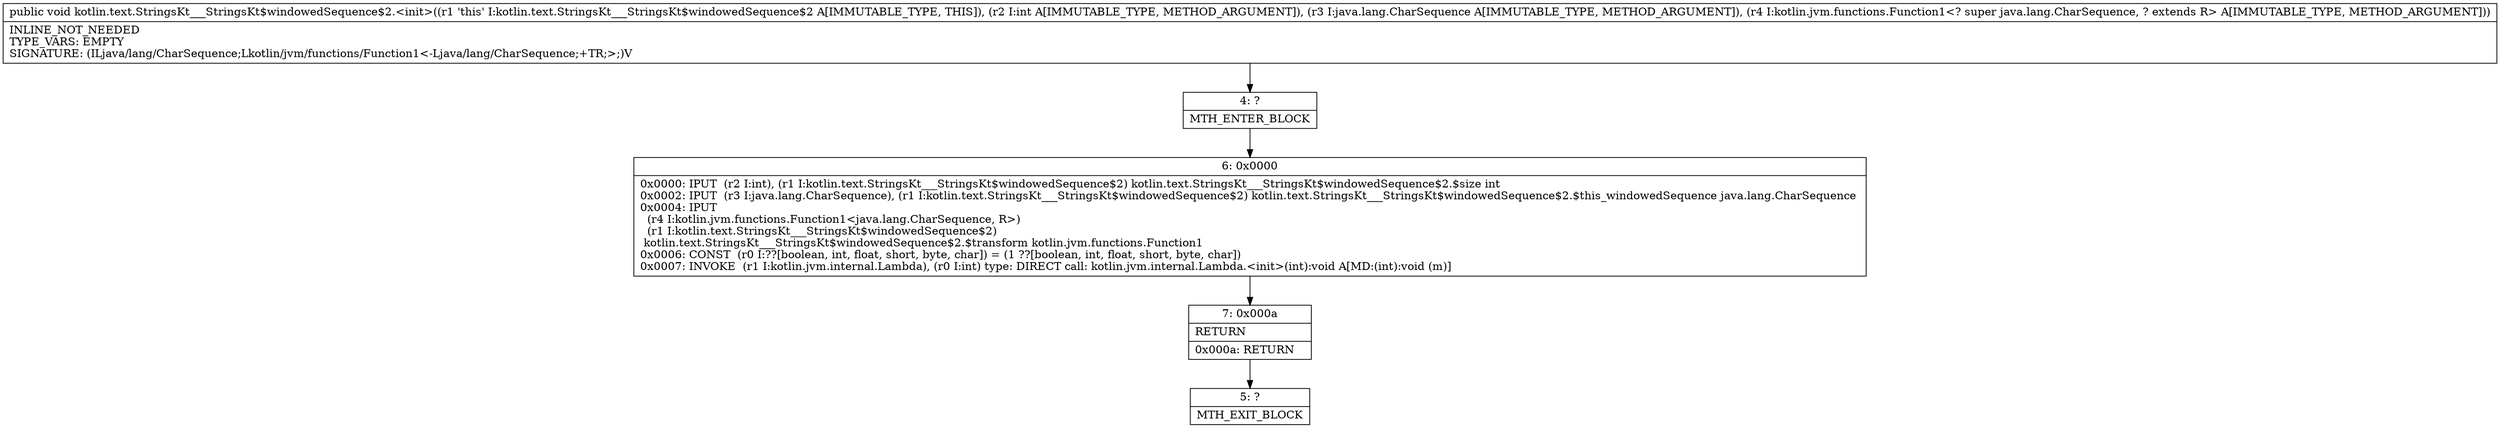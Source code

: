 digraph "CFG forkotlin.text.StringsKt___StringsKt$windowedSequence$2.\<init\>(ILjava\/lang\/CharSequence;Lkotlin\/jvm\/functions\/Function1;)V" {
Node_4 [shape=record,label="{4\:\ ?|MTH_ENTER_BLOCK\l}"];
Node_6 [shape=record,label="{6\:\ 0x0000|0x0000: IPUT  (r2 I:int), (r1 I:kotlin.text.StringsKt___StringsKt$windowedSequence$2) kotlin.text.StringsKt___StringsKt$windowedSequence$2.$size int \l0x0002: IPUT  (r3 I:java.lang.CharSequence), (r1 I:kotlin.text.StringsKt___StringsKt$windowedSequence$2) kotlin.text.StringsKt___StringsKt$windowedSequence$2.$this_windowedSequence java.lang.CharSequence \l0x0004: IPUT  \l  (r4 I:kotlin.jvm.functions.Function1\<java.lang.CharSequence, R\>)\l  (r1 I:kotlin.text.StringsKt___StringsKt$windowedSequence$2)\l kotlin.text.StringsKt___StringsKt$windowedSequence$2.$transform kotlin.jvm.functions.Function1 \l0x0006: CONST  (r0 I:??[boolean, int, float, short, byte, char]) = (1 ??[boolean, int, float, short, byte, char]) \l0x0007: INVOKE  (r1 I:kotlin.jvm.internal.Lambda), (r0 I:int) type: DIRECT call: kotlin.jvm.internal.Lambda.\<init\>(int):void A[MD:(int):void (m)]\l}"];
Node_7 [shape=record,label="{7\:\ 0x000a|RETURN\l|0x000a: RETURN   \l}"];
Node_5 [shape=record,label="{5\:\ ?|MTH_EXIT_BLOCK\l}"];
MethodNode[shape=record,label="{public void kotlin.text.StringsKt___StringsKt$windowedSequence$2.\<init\>((r1 'this' I:kotlin.text.StringsKt___StringsKt$windowedSequence$2 A[IMMUTABLE_TYPE, THIS]), (r2 I:int A[IMMUTABLE_TYPE, METHOD_ARGUMENT]), (r3 I:java.lang.CharSequence A[IMMUTABLE_TYPE, METHOD_ARGUMENT]), (r4 I:kotlin.jvm.functions.Function1\<? super java.lang.CharSequence, ? extends R\> A[IMMUTABLE_TYPE, METHOD_ARGUMENT]))  | INLINE_NOT_NEEDED\lTYPE_VARS: EMPTY\lSIGNATURE: (ILjava\/lang\/CharSequence;Lkotlin\/jvm\/functions\/Function1\<\-Ljava\/lang\/CharSequence;+TR;\>;)V\l}"];
MethodNode -> Node_4;Node_4 -> Node_6;
Node_6 -> Node_7;
Node_7 -> Node_5;
}

